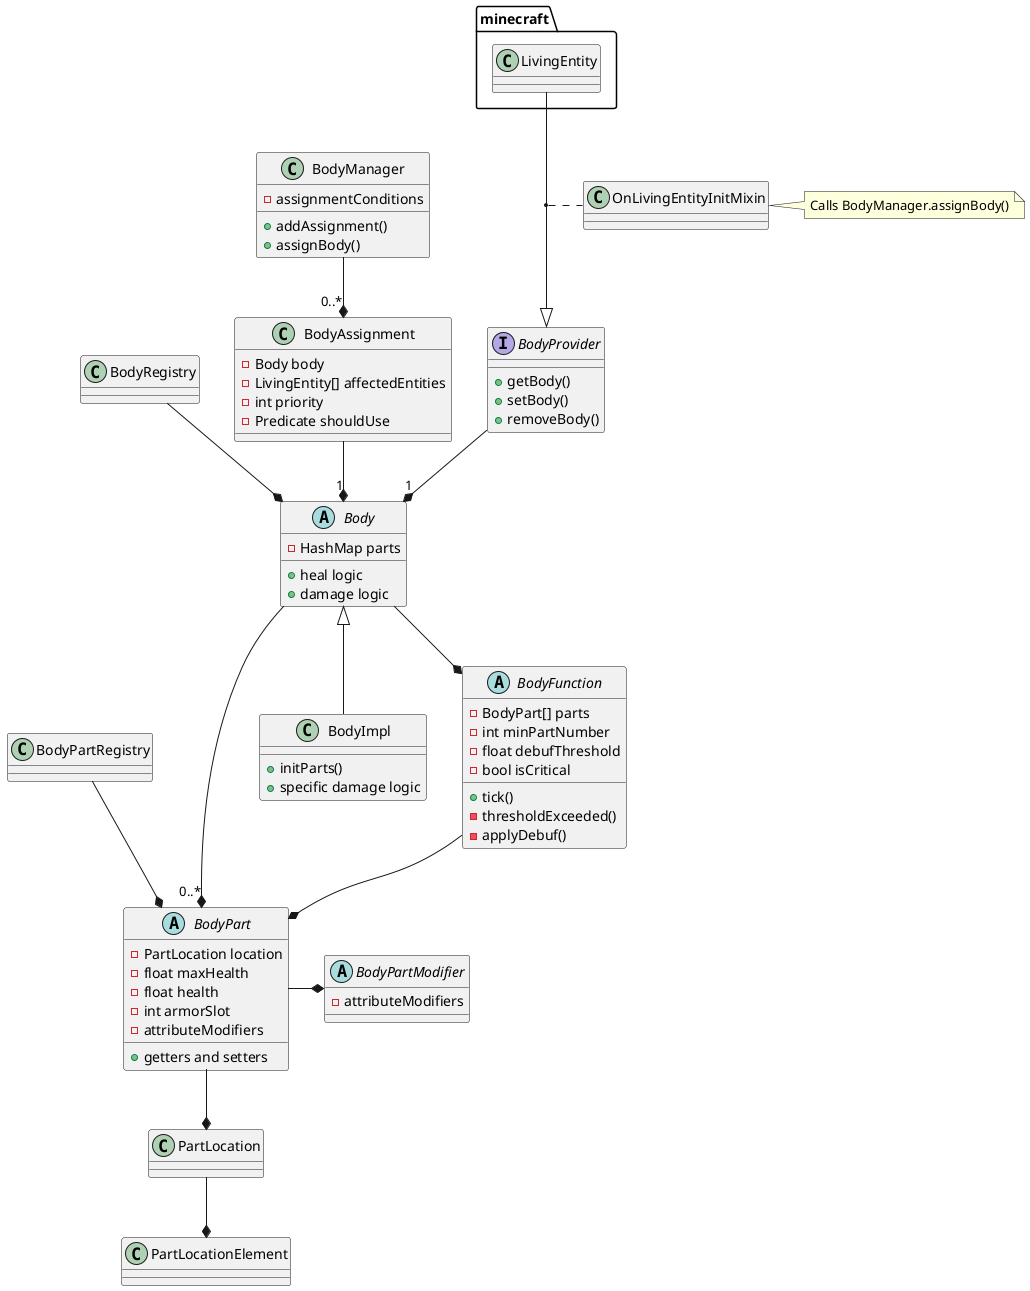 @startuml
'https://plantuml.com/class-diagram
package minecraft{
    class LivingEntity
}

abstract class Body{
    - HashMap parts
    + {method} heal logic
    + {method} damage logic
}
class BodyRegistry{
}
abstract class BodyPart{
    - PartLocation location
    - float maxHealth
    - float health
    - int armorSlot
    - attributeModifiers
    + {method}getters and setters
}
abstract class BodyPartModifier{
    - attributeModifiers
}
class BodyPartRegistry{
}
class BodyImpl extends Body{
    + initParts()
    + {method} specific damage logic
}

class OnLivingEntityInitMixin
note right: Calls BodyManager.assignBody()
class BodyManager{
    - assignmentConditions
    + addAssignment()
    + assignBody()
}
class BodyAssignment{
    - Body body
    - LivingEntity[] affectedEntities
    - int priority
    - Predicate shouldUse
}
interface BodyProvider{
    + getBody()
    + setBody()
    + removeBody()
}
abstract class BodyFunction{
    - BodyPart[] parts
    - int minPartNumber
    - float debufThreshold
    - bool isCritical
    + tick()
    - thresholdExceeded()
    - applyDebuf()
}

class PartLocation{}

class PartLocationElement{}

'-------------------------------------------------------------------------'

BodyManager --* "0..*" BodyAssignment
BodyAssignment --* "1" Body

Body --* "0..*" BodyPart
BodyProvider --* "1" Body
LivingEntity --|> BodyProvider
(BodyProvider, LivingEntity) ..  OnLivingEntityInitMixin
BodyRegistry --* Body
BodyPartRegistry --* BodyPart
Body --* BodyFunction
BodyFunction --* BodyPart
BodyPart -* BodyPartModifier
PartLocation --* PartLocationElement
BodyPart --* PartLocation

@enduml